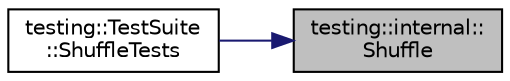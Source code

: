 digraph "testing::internal::Shuffle"
{
 // LATEX_PDF_SIZE
  bgcolor="transparent";
  edge [fontname="Helvetica",fontsize="10",labelfontname="Helvetica",labelfontsize="10"];
  node [fontname="Helvetica",fontsize="10",shape=record];
  rankdir="RL";
  Node1 [label="testing::internal::\lShuffle",height=0.2,width=0.4,color="black", fillcolor="grey75", style="filled", fontcolor="black",tooltip=" "];
  Node1 -> Node2 [dir="back",color="midnightblue",fontsize="10",style="solid",fontname="Helvetica"];
  Node2 [label="testing::TestSuite\l::ShuffleTests",height=0.2,width=0.4,color="black",URL="$classtesting_1_1TestSuite.html#ab5c2055e93f43a2029e36adc5d75347a",tooltip=" "];
}
